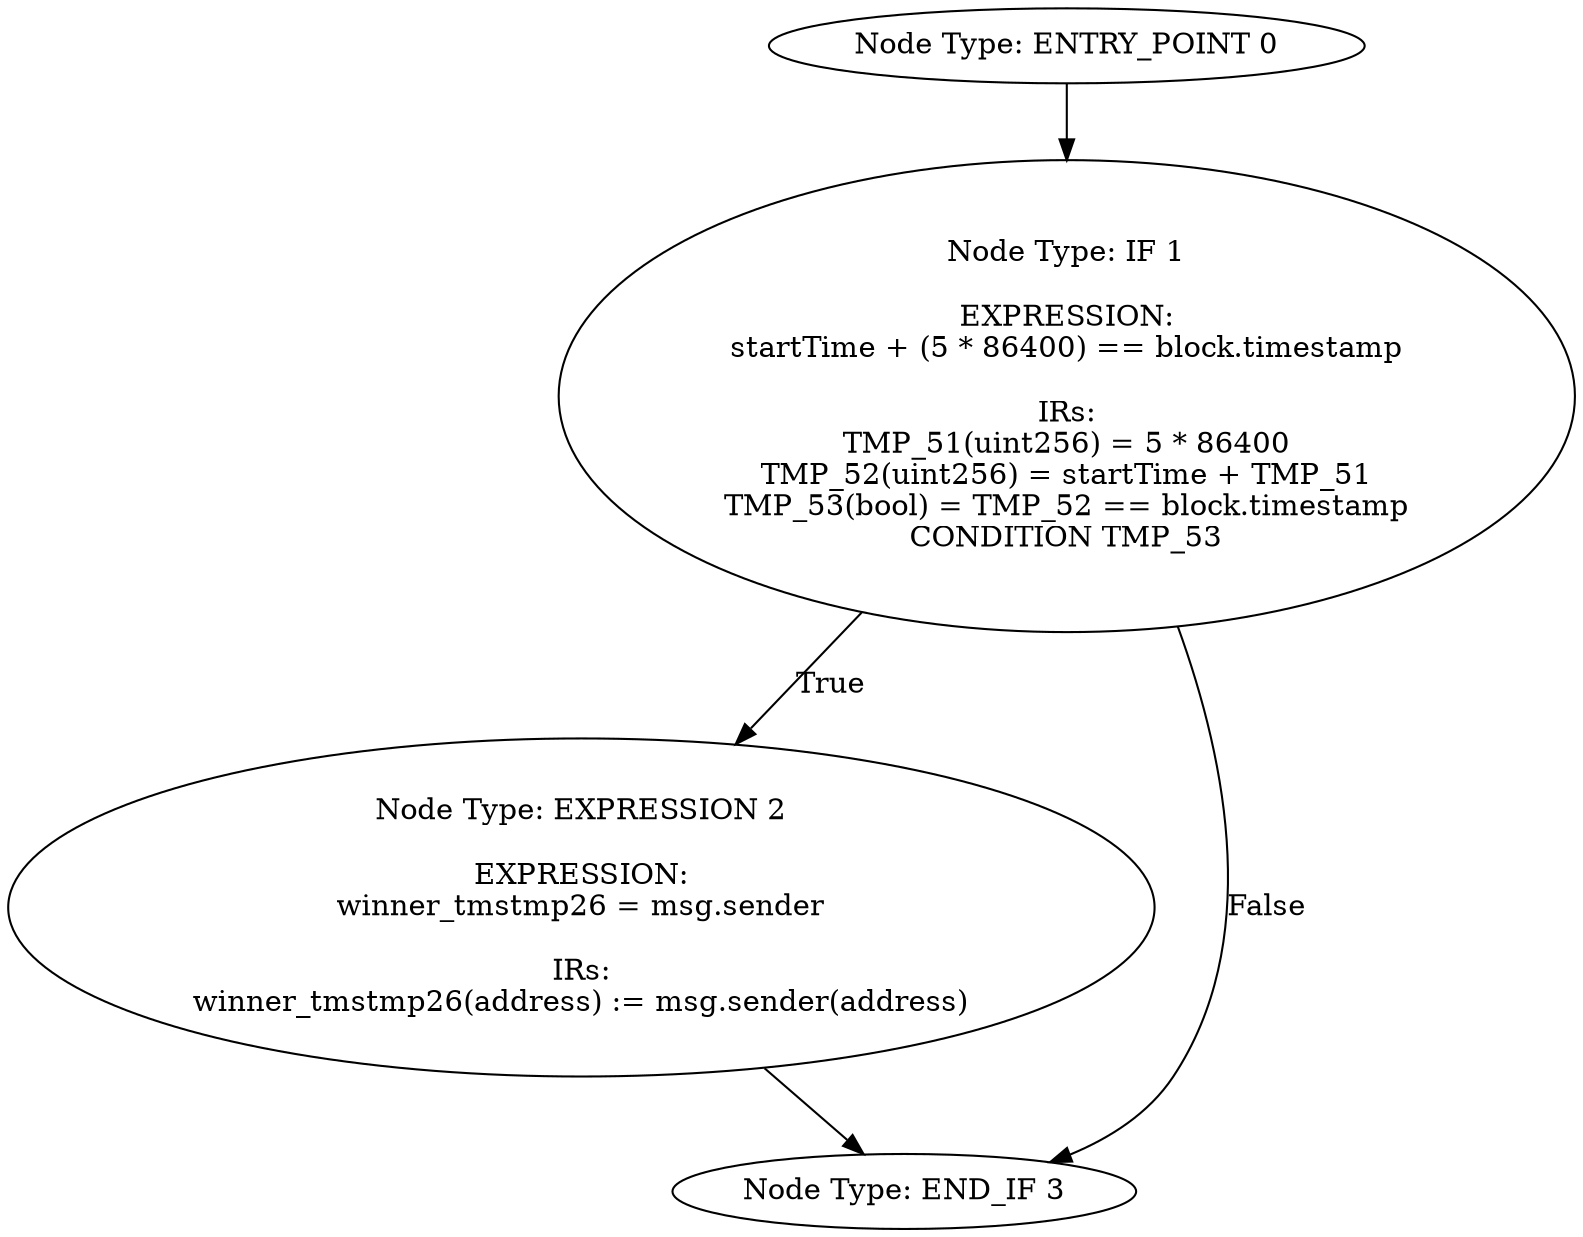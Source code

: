 digraph{
0[label="Node Type: ENTRY_POINT 0
"];
0->1;
1[label="Node Type: IF 1

EXPRESSION:
startTime + (5 * 86400) == block.timestamp

IRs:
TMP_51(uint256) = 5 * 86400
TMP_52(uint256) = startTime + TMP_51
TMP_53(bool) = TMP_52 == block.timestamp
CONDITION TMP_53"];
1->2[label="True"];
1->3[label="False"];
2[label="Node Type: EXPRESSION 2

EXPRESSION:
winner_tmstmp26 = msg.sender

IRs:
winner_tmstmp26(address) := msg.sender(address)"];
2->3;
3[label="Node Type: END_IF 3
"];
}
